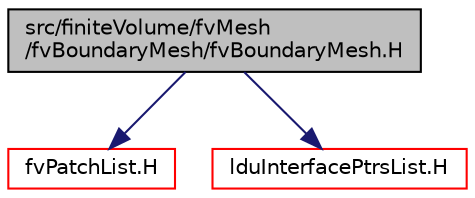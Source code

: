 digraph "src/finiteVolume/fvMesh/fvBoundaryMesh/fvBoundaryMesh.H"
{
  bgcolor="transparent";
  edge [fontname="Helvetica",fontsize="10",labelfontname="Helvetica",labelfontsize="10"];
  node [fontname="Helvetica",fontsize="10",shape=record];
  Node1 [label="src/finiteVolume/fvMesh\l/fvBoundaryMesh/fvBoundaryMesh.H",height=0.2,width=0.4,color="black", fillcolor="grey75", style="filled", fontcolor="black"];
  Node1 -> Node2 [color="midnightblue",fontsize="10",style="solid",fontname="Helvetica"];
  Node2 [label="fvPatchList.H",height=0.2,width=0.4,color="red",URL="$a06088.html"];
  Node1 -> Node3 [color="midnightblue",fontsize="10",style="solid",fontname="Helvetica"];
  Node3 [label="lduInterfacePtrsList.H",height=0.2,width=0.4,color="red",URL="$a08427.html"];
}
